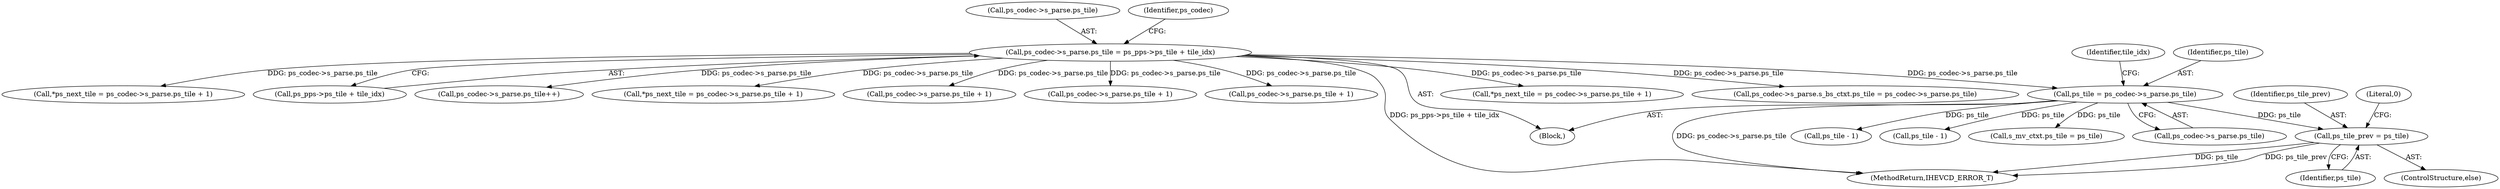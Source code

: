 digraph "0_Android_bcfc7124f6ef9f1ec128fb2e90de774a5b33d199_0@pointer" {
"1000413" [label="(Call,ps_tile_prev = ps_tile)"];
"1000398" [label="(Call,ps_tile = ps_codec->s_parse.ps_tile)"];
"1000380" [label="(Call,ps_codec->s_parse.ps_tile = ps_pps->ps_tile + tile_idx)"];
"1005079" [label="(MethodReturn,IHEVCD_ERROR_T)"];
"1000381" [label="(Call,ps_codec->s_parse.ps_tile)"];
"1002362" [label="(Call,*ps_next_tile = ps_codec->s_parse.ps_tile + 1)"];
"1004041" [label="(Call,ps_codec->s_parse.s_bs_ctxt.ps_tile = ps_codec->s_parse.ps_tile)"];
"1002495" [label="(Call,*ps_next_tile = ps_codec->s_parse.ps_tile + 1)"];
"1000409" [label="(Call,ps_tile - 1)"];
"1000412" [label="(ControlStructure,else)"];
"1000386" [label="(Call,ps_pps->ps_tile + tile_idx)"];
"1004440" [label="(Call,ps_codec->s_parse.ps_tile++)"];
"1001177" [label="(Call,ps_tile - 1)"];
"1000406" [label="(Identifier,tile_idx)"];
"1003262" [label="(Call,s_mv_ctxt.ps_tile = ps_tile)"];
"1000415" [label="(Identifier,ps_tile)"];
"1002199" [label="(Call,*ps_next_tile = ps_codec->s_parse.ps_tile + 1)"];
"1002364" [label="(Call,ps_codec->s_parse.ps_tile + 1)"];
"1002497" [label="(Call,ps_codec->s_parse.ps_tile + 1)"];
"1000394" [label="(Identifier,ps_codec)"];
"1000413" [label="(Call,ps_tile_prev = ps_tile)"];
"1000414" [label="(Identifier,ps_tile_prev)"];
"1000398" [label="(Call,ps_tile = ps_codec->s_parse.ps_tile)"];
"1000380" [label="(Call,ps_codec->s_parse.ps_tile = ps_pps->ps_tile + tile_idx)"];
"1002201" [label="(Call,ps_codec->s_parse.ps_tile + 1)"];
"1000190" [label="(Block,)"];
"1000418" [label="(Literal,0)"];
"1000399" [label="(Identifier,ps_tile)"];
"1000400" [label="(Call,ps_codec->s_parse.ps_tile)"];
"1000413" -> "1000412"  [label="AST: "];
"1000413" -> "1000415"  [label="CFG: "];
"1000414" -> "1000413"  [label="AST: "];
"1000415" -> "1000413"  [label="AST: "];
"1000418" -> "1000413"  [label="CFG: "];
"1000413" -> "1005079"  [label="DDG: ps_tile_prev"];
"1000413" -> "1005079"  [label="DDG: ps_tile"];
"1000398" -> "1000413"  [label="DDG: ps_tile"];
"1000398" -> "1000190"  [label="AST: "];
"1000398" -> "1000400"  [label="CFG: "];
"1000399" -> "1000398"  [label="AST: "];
"1000400" -> "1000398"  [label="AST: "];
"1000406" -> "1000398"  [label="CFG: "];
"1000398" -> "1005079"  [label="DDG: ps_codec->s_parse.ps_tile"];
"1000380" -> "1000398"  [label="DDG: ps_codec->s_parse.ps_tile"];
"1000398" -> "1000409"  [label="DDG: ps_tile"];
"1000398" -> "1001177"  [label="DDG: ps_tile"];
"1000398" -> "1003262"  [label="DDG: ps_tile"];
"1000380" -> "1000190"  [label="AST: "];
"1000380" -> "1000386"  [label="CFG: "];
"1000381" -> "1000380"  [label="AST: "];
"1000386" -> "1000380"  [label="AST: "];
"1000394" -> "1000380"  [label="CFG: "];
"1000380" -> "1005079"  [label="DDG: ps_pps->ps_tile + tile_idx"];
"1000380" -> "1002199"  [label="DDG: ps_codec->s_parse.ps_tile"];
"1000380" -> "1002201"  [label="DDG: ps_codec->s_parse.ps_tile"];
"1000380" -> "1002362"  [label="DDG: ps_codec->s_parse.ps_tile"];
"1000380" -> "1002364"  [label="DDG: ps_codec->s_parse.ps_tile"];
"1000380" -> "1002495"  [label="DDG: ps_codec->s_parse.ps_tile"];
"1000380" -> "1002497"  [label="DDG: ps_codec->s_parse.ps_tile"];
"1000380" -> "1004041"  [label="DDG: ps_codec->s_parse.ps_tile"];
"1000380" -> "1004440"  [label="DDG: ps_codec->s_parse.ps_tile"];
}
